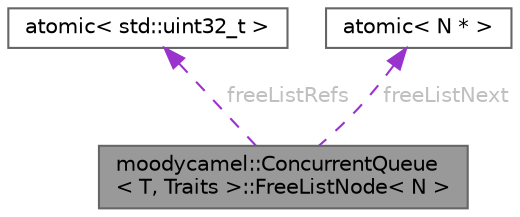 digraph "moodycamel::ConcurrentQueue&lt; T, Traits &gt;::FreeListNode&lt; N &gt;"
{
 // INTERACTIVE_SVG=YES
 // LATEX_PDF_SIZE
  bgcolor="transparent";
  edge [fontname=Helvetica,fontsize=10,labelfontname=Helvetica,labelfontsize=10];
  node [fontname=Helvetica,fontsize=10,shape=box,height=0.2,width=0.4];
  Node1 [id="Node000001",label="moodycamel::ConcurrentQueue\l\< T, Traits \>::FreeListNode\< N \>",height=0.2,width=0.4,color="gray40", fillcolor="grey60", style="filled", fontcolor="black",tooltip=" "];
  Node2 -> Node1 [id="edge1_Node000001_Node000002",dir="back",color="darkorchid3",style="dashed",tooltip=" ",label=" freeListRefs",fontcolor="grey" ];
  Node2 [id="Node000002",label="atomic\< std::uint32_t \>",height=0.2,width=0.4,color="gray40", fillcolor="white", style="filled",tooltip=" "];
  Node3 -> Node1 [id="edge2_Node000001_Node000003",dir="back",color="darkorchid3",style="dashed",tooltip=" ",label=" freeListNext",fontcolor="grey" ];
  Node3 [id="Node000003",label="atomic\< N * \>",height=0.2,width=0.4,color="gray40", fillcolor="white", style="filled",tooltip=" "];
}
